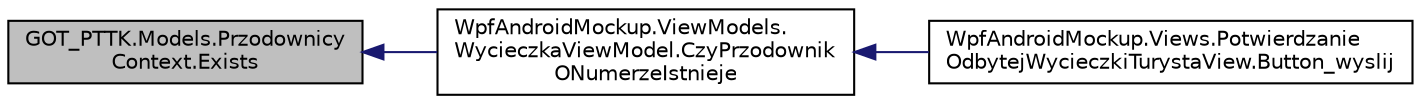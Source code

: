 digraph "GOT_PTTK.Models.PrzodownicyContext.Exists"
{
 // INTERACTIVE_SVG=YES
  edge [fontname="Helvetica",fontsize="10",labelfontname="Helvetica",labelfontsize="10"];
  node [fontname="Helvetica",fontsize="10",shape=record];
  rankdir="LR";
  Node8 [label="GOT_PTTK.Models.Przodownicy\lContext.Exists",height=0.2,width=0.4,color="black", fillcolor="grey75", style="filled", fontcolor="black"];
  Node8 -> Node9 [dir="back",color="midnightblue",fontsize="10",style="solid",fontname="Helvetica"];
  Node9 [label="WpfAndroidMockup.ViewModels.\lWycieczkaViewModel.CzyPrzodownik\lONumerzeIstnieje",height=0.2,width=0.4,color="black", fillcolor="white", style="filled",URL="$class_wpf_android_mockup_1_1_view_models_1_1_wycieczka_view_model.html#abba0211c9661acc11904f41a2670066d",tooltip="Sprawdza czy przodownik o podanym numerze istnieje w bazie "];
  Node9 -> Node10 [dir="back",color="midnightblue",fontsize="10",style="solid",fontname="Helvetica"];
  Node10 [label="WpfAndroidMockup.Views.Potwierdzanie\lOdbytejWycieczkiTurystaView.Button_wyslij",height=0.2,width=0.4,color="black", fillcolor="white", style="filled",URL="$class_wpf_android_mockup_1_1_views_1_1_potwierdzanie_odbytej_wycieczki_turysta_view.html#a4433a715ff1d62f8baf1571019a22268",tooltip="Logika przycisku przesyłania wycieczki do potwierdzenia porzodownikowi "];
}
